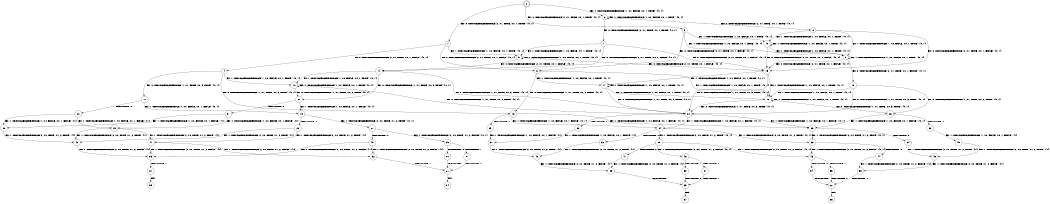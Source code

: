 digraph BCG {
size = "7, 10.5";
center = TRUE;
node [shape = circle];
0 [peripheries = 2];
0 -> 1 [label = "EX !0 !ATOMIC_EXCH_BRANCH (2, +1, TRUE, +0, 1, TRUE) !{0, 1}"];
0 -> 2 [label = "EX !1 !ATOMIC_EXCH_BRANCH (1, +0, FALSE, +0, 1, TRUE) !{0, 1}"];
0 -> 3 [label = "EX !0 !ATOMIC_EXCH_BRANCH (2, +1, TRUE, +0, 1, TRUE) !{0, 1}"];
1 -> 4 [label = "EX !0 !ATOMIC_EXCH_BRANCH (2, +1, TRUE, +0, 1, FALSE) !{0, 1}"];
1 -> 5 [label = "EX !1 !ATOMIC_EXCH_BRANCH (1, +0, FALSE, +0, 1, TRUE) !{0, 1}"];
1 -> 6 [label = "EX !0 !ATOMIC_EXCH_BRANCH (2, +1, TRUE, +0, 1, FALSE) !{0, 1}"];
2 -> 2 [label = "EX !1 !ATOMIC_EXCH_BRANCH (1, +0, FALSE, +0, 1, TRUE) !{0, 1}"];
2 -> 7 [label = "EX !0 !ATOMIC_EXCH_BRANCH (2, +1, TRUE, +0, 1, TRUE) !{0, 1}"];
2 -> 8 [label = "EX !0 !ATOMIC_EXCH_BRANCH (2, +1, TRUE, +0, 1, TRUE) !{0, 1}"];
3 -> 9 [label = "EX !1 !ATOMIC_EXCH_BRANCH (1, +0, FALSE, +0, 1, TRUE) !{0, 1}"];
3 -> 6 [label = "EX !0 !ATOMIC_EXCH_BRANCH (2, +1, TRUE, +0, 1, FALSE) !{0, 1}"];
3 -> 10 [label = "EX !1 !ATOMIC_EXCH_BRANCH (1, +0, FALSE, +0, 1, TRUE) !{0, 1}"];
4 -> 11 [label = "EX !0 !ATOMIC_EXCH_BRANCH (1, +1, TRUE, +0, 3, TRUE) !{0, 1}"];
4 -> 12 [label = "EX !1 !ATOMIC_EXCH_BRANCH (1, +0, FALSE, +0, 1, TRUE) !{0, 1}"];
4 -> 13 [label = "EX !0 !ATOMIC_EXCH_BRANCH (1, +1, TRUE, +0, 3, TRUE) !{0, 1}"];
5 -> 14 [label = "EX !0 !ATOMIC_EXCH_BRANCH (2, +1, TRUE, +0, 1, FALSE) !{0, 1}"];
5 -> 5 [label = "EX !1 !ATOMIC_EXCH_BRANCH (1, +0, FALSE, +0, 1, TRUE) !{0, 1}"];
5 -> 15 [label = "EX !0 !ATOMIC_EXCH_BRANCH (2, +1, TRUE, +0, 1, FALSE) !{0, 1}"];
6 -> 16 [label = "EX !1 !ATOMIC_EXCH_BRANCH (1, +0, FALSE, +0, 1, TRUE) !{0, 1}"];
6 -> 13 [label = "EX !0 !ATOMIC_EXCH_BRANCH (1, +1, TRUE, +0, 3, TRUE) !{0, 1}"];
6 -> 17 [label = "EX !1 !ATOMIC_EXCH_BRANCH (1, +0, FALSE, +0, 1, TRUE) !{0, 1}"];
7 -> 14 [label = "EX !0 !ATOMIC_EXCH_BRANCH (2, +1, TRUE, +0, 1, FALSE) !{0, 1}"];
7 -> 5 [label = "EX !1 !ATOMIC_EXCH_BRANCH (1, +0, FALSE, +0, 1, TRUE) !{0, 1}"];
7 -> 15 [label = "EX !0 !ATOMIC_EXCH_BRANCH (2, +1, TRUE, +0, 1, FALSE) !{0, 1}"];
8 -> 9 [label = "EX !1 !ATOMIC_EXCH_BRANCH (1, +0, FALSE, +0, 1, TRUE) !{0, 1}"];
8 -> 15 [label = "EX !0 !ATOMIC_EXCH_BRANCH (2, +1, TRUE, +0, 1, FALSE) !{0, 1}"];
8 -> 10 [label = "EX !1 !ATOMIC_EXCH_BRANCH (1, +0, FALSE, +0, 1, TRUE) !{0, 1}"];
9 -> 18 [label = "EX !0 !ATOMIC_EXCH_BRANCH (2, +1, TRUE, +0, 1, FALSE) !{0, 1}"];
9 -> 9 [label = "EX !1 !ATOMIC_EXCH_BRANCH (1, +0, FALSE, +0, 1, TRUE) !{0, 1}"];
9 -> 15 [label = "EX !0 !ATOMIC_EXCH_BRANCH (2, +1, TRUE, +0, 1, FALSE) !{0, 1}"];
10 -> 9 [label = "EX !1 !ATOMIC_EXCH_BRANCH (1, +0, FALSE, +0, 1, TRUE) !{0, 1}"];
10 -> 15 [label = "EX !0 !ATOMIC_EXCH_BRANCH (2, +1, TRUE, +0, 1, FALSE) !{0, 1}"];
10 -> 10 [label = "EX !1 !ATOMIC_EXCH_BRANCH (1, +0, FALSE, +0, 1, TRUE) !{0, 1}"];
11 -> 19 [label = "EX !1 !ATOMIC_EXCH_BRANCH (1, +0, FALSE, +0, 1, FALSE) !{0, 1}"];
11 -> 20 [label = "TERMINATE !0"];
12 -> 21 [label = "EX !0 !ATOMIC_EXCH_BRANCH (1, +1, TRUE, +0, 3, TRUE) !{0, 1}"];
12 -> 12 [label = "EX !1 !ATOMIC_EXCH_BRANCH (1, +0, FALSE, +0, 1, TRUE) !{0, 1}"];
12 -> 22 [label = "EX !0 !ATOMIC_EXCH_BRANCH (1, +1, TRUE, +0, 3, TRUE) !{0, 1}"];
13 -> 23 [label = "EX !1 !ATOMIC_EXCH_BRANCH (1, +0, FALSE, +0, 1, FALSE) !{0, 1}"];
13 -> 24 [label = "EX !1 !ATOMIC_EXCH_BRANCH (1, +0, FALSE, +0, 1, FALSE) !{0, 1}"];
13 -> 25 [label = "TERMINATE !0"];
14 -> 21 [label = "EX !0 !ATOMIC_EXCH_BRANCH (1, +1, TRUE, +0, 3, TRUE) !{0, 1}"];
14 -> 12 [label = "EX !1 !ATOMIC_EXCH_BRANCH (1, +0, FALSE, +0, 1, TRUE) !{0, 1}"];
14 -> 22 [label = "EX !0 !ATOMIC_EXCH_BRANCH (1, +1, TRUE, +0, 3, TRUE) !{0, 1}"];
15 -> 16 [label = "EX !1 !ATOMIC_EXCH_BRANCH (1, +0, FALSE, +0, 1, TRUE) !{0, 1}"];
15 -> 22 [label = "EX !0 !ATOMIC_EXCH_BRANCH (1, +1, TRUE, +0, 3, TRUE) !{0, 1}"];
15 -> 17 [label = "EX !1 !ATOMIC_EXCH_BRANCH (1, +0, FALSE, +0, 1, TRUE) !{0, 1}"];
16 -> 26 [label = "EX !0 !ATOMIC_EXCH_BRANCH (1, +1, TRUE, +0, 3, TRUE) !{0, 1}"];
16 -> 16 [label = "EX !1 !ATOMIC_EXCH_BRANCH (1, +0, FALSE, +0, 1, TRUE) !{0, 1}"];
16 -> 22 [label = "EX !0 !ATOMIC_EXCH_BRANCH (1, +1, TRUE, +0, 3, TRUE) !{0, 1}"];
17 -> 16 [label = "EX !1 !ATOMIC_EXCH_BRANCH (1, +0, FALSE, +0, 1, TRUE) !{0, 1}"];
17 -> 22 [label = "EX !0 !ATOMIC_EXCH_BRANCH (1, +1, TRUE, +0, 3, TRUE) !{0, 1}"];
17 -> 17 [label = "EX !1 !ATOMIC_EXCH_BRANCH (1, +0, FALSE, +0, 1, TRUE) !{0, 1}"];
18 -> 26 [label = "EX !0 !ATOMIC_EXCH_BRANCH (1, +1, TRUE, +0, 3, TRUE) !{0, 1}"];
18 -> 16 [label = "EX !1 !ATOMIC_EXCH_BRANCH (1, +0, FALSE, +0, 1, TRUE) !{0, 1}"];
18 -> 22 [label = "EX !0 !ATOMIC_EXCH_BRANCH (1, +1, TRUE, +0, 3, TRUE) !{0, 1}"];
19 -> 27 [label = "EX !1 !ATOMIC_EXCH_BRANCH (2, +0, TRUE, +1, 2, TRUE) !{0, 1}"];
19 -> 28 [label = "TERMINATE !0"];
20 -> 29 [label = "EX !1 !ATOMIC_EXCH_BRANCH (1, +0, FALSE, +0, 1, FALSE) !{1}"];
20 -> 30 [label = "EX !1 !ATOMIC_EXCH_BRANCH (1, +0, FALSE, +0, 1, FALSE) !{1}"];
21 -> 19 [label = "EX !1 !ATOMIC_EXCH_BRANCH (1, +0, FALSE, +0, 1, FALSE) !{0, 1}"];
21 -> 31 [label = "TERMINATE !0"];
22 -> 23 [label = "EX !1 !ATOMIC_EXCH_BRANCH (1, +0, FALSE, +0, 1, FALSE) !{0, 1}"];
22 -> 24 [label = "EX !1 !ATOMIC_EXCH_BRANCH (1, +0, FALSE, +0, 1, FALSE) !{0, 1}"];
22 -> 32 [label = "TERMINATE !0"];
23 -> 33 [label = "EX !1 !ATOMIC_EXCH_BRANCH (2, +0, TRUE, +1, 2, TRUE) !{0, 1}"];
23 -> 34 [label = "TERMINATE !0"];
24 -> 33 [label = "EX !1 !ATOMIC_EXCH_BRANCH (2, +0, TRUE, +1, 2, TRUE) !{0, 1}"];
24 -> 35 [label = "EX !1 !ATOMIC_EXCH_BRANCH (2, +0, TRUE, +1, 2, TRUE) !{0, 1}"];
24 -> 36 [label = "TERMINATE !0"];
25 -> 37 [label = "EX !1 !ATOMIC_EXCH_BRANCH (1, +0, FALSE, +0, 1, FALSE) !{1}"];
26 -> 23 [label = "EX !1 !ATOMIC_EXCH_BRANCH (1, +0, FALSE, +0, 1, FALSE) !{0, 1}"];
26 -> 38 [label = "TERMINATE !0"];
27 -> 39 [label = "EX !1 !ATOMIC_EXCH_BRANCH (2, +0, TRUE, +1, 2, FALSE) !{0, 1}"];
27 -> 40 [label = "TERMINATE !0"];
28 -> 41 [label = "EX !1 !ATOMIC_EXCH_BRANCH (2, +0, TRUE, +1, 2, TRUE) !{1}"];
28 -> 42 [label = "EX !1 !ATOMIC_EXCH_BRANCH (2, +0, TRUE, +1, 2, TRUE) !{1}"];
29 -> 41 [label = "EX !1 !ATOMIC_EXCH_BRANCH (2, +0, TRUE, +1, 2, TRUE) !{1}"];
29 -> 42 [label = "EX !1 !ATOMIC_EXCH_BRANCH (2, +0, TRUE, +1, 2, TRUE) !{1}"];
30 -> 42 [label = "EX !1 !ATOMIC_EXCH_BRANCH (2, +0, TRUE, +1, 2, TRUE) !{1}"];
31 -> 29 [label = "EX !1 !ATOMIC_EXCH_BRANCH (1, +0, FALSE, +0, 1, FALSE) !{1}"];
31 -> 30 [label = "EX !1 !ATOMIC_EXCH_BRANCH (1, +0, FALSE, +0, 1, FALSE) !{1}"];
32 -> 37 [label = "EX !1 !ATOMIC_EXCH_BRANCH (1, +0, FALSE, +0, 1, FALSE) !{1}"];
33 -> 43 [label = "EX !1 !ATOMIC_EXCH_BRANCH (2, +0, TRUE, +1, 2, FALSE) !{0, 1}"];
33 -> 44 [label = "TERMINATE !0"];
34 -> 45 [label = "EX !1 !ATOMIC_EXCH_BRANCH (2, +0, TRUE, +1, 2, TRUE) !{1}"];
35 -> 43 [label = "EX !1 !ATOMIC_EXCH_BRANCH (2, +0, TRUE, +1, 2, FALSE) !{0, 1}"];
35 -> 46 [label = "EX !1 !ATOMIC_EXCH_BRANCH (2, +0, TRUE, +1, 2, FALSE) !{0, 1}"];
35 -> 47 [label = "TERMINATE !0"];
36 -> 48 [label = "EX !1 !ATOMIC_EXCH_BRANCH (2, +0, TRUE, +1, 2, TRUE) !{1}"];
37 -> 48 [label = "EX !1 !ATOMIC_EXCH_BRANCH (2, +0, TRUE, +1, 2, TRUE) !{1}"];
38 -> 49 [label = "EX !1 !ATOMIC_EXCH_BRANCH (1, +0, FALSE, +0, 1, FALSE) !{1}"];
39 -> 50 [label = "TERMINATE !0"];
39 -> 51 [label = "TERMINATE !1"];
40 -> 52 [label = "EX !1 !ATOMIC_EXCH_BRANCH (2, +0, TRUE, +1, 2, FALSE) !{1}"];
40 -> 53 [label = "EX !1 !ATOMIC_EXCH_BRANCH (2, +0, TRUE, +1, 2, FALSE) !{1}"];
41 -> 52 [label = "EX !1 !ATOMIC_EXCH_BRANCH (2, +0, TRUE, +1, 2, FALSE) !{1}"];
41 -> 53 [label = "EX !1 !ATOMIC_EXCH_BRANCH (2, +0, TRUE, +1, 2, FALSE) !{1}"];
42 -> 53 [label = "EX !1 !ATOMIC_EXCH_BRANCH (2, +0, TRUE, +1, 2, FALSE) !{1}"];
43 -> 54 [label = "TERMINATE !0"];
43 -> 55 [label = "TERMINATE !1"];
44 -> 56 [label = "EX !1 !ATOMIC_EXCH_BRANCH (2, +0, TRUE, +1, 2, FALSE) !{1}"];
45 -> 56 [label = "EX !1 !ATOMIC_EXCH_BRANCH (2, +0, TRUE, +1, 2, FALSE) !{1}"];
46 -> 57 [label = "TERMINATE !0"];
46 -> 58 [label = "TERMINATE !1"];
47 -> 59 [label = "EX !1 !ATOMIC_EXCH_BRANCH (2, +0, TRUE, +1, 2, FALSE) !{1}"];
48 -> 59 [label = "EX !1 !ATOMIC_EXCH_BRANCH (2, +0, TRUE, +1, 2, FALSE) !{1}"];
49 -> 45 [label = "EX !1 !ATOMIC_EXCH_BRANCH (2, +0, TRUE, +1, 2, TRUE) !{1}"];
50 -> 60 [label = "TERMINATE !1"];
51 -> 60 [label = "TERMINATE !0"];
52 -> 60 [label = "TERMINATE !1"];
53 -> 61 [label = "TERMINATE !1"];
54 -> 62 [label = "TERMINATE !1"];
55 -> 62 [label = "TERMINATE !0"];
56 -> 62 [label = "TERMINATE !1"];
57 -> 63 [label = "TERMINATE !1"];
58 -> 63 [label = "TERMINATE !0"];
59 -> 63 [label = "TERMINATE !1"];
60 -> 64 [label = "exit"];
61 -> 65 [label = "exit"];
62 -> 66 [label = "exit"];
63 -> 67 [label = "exit"];
}

